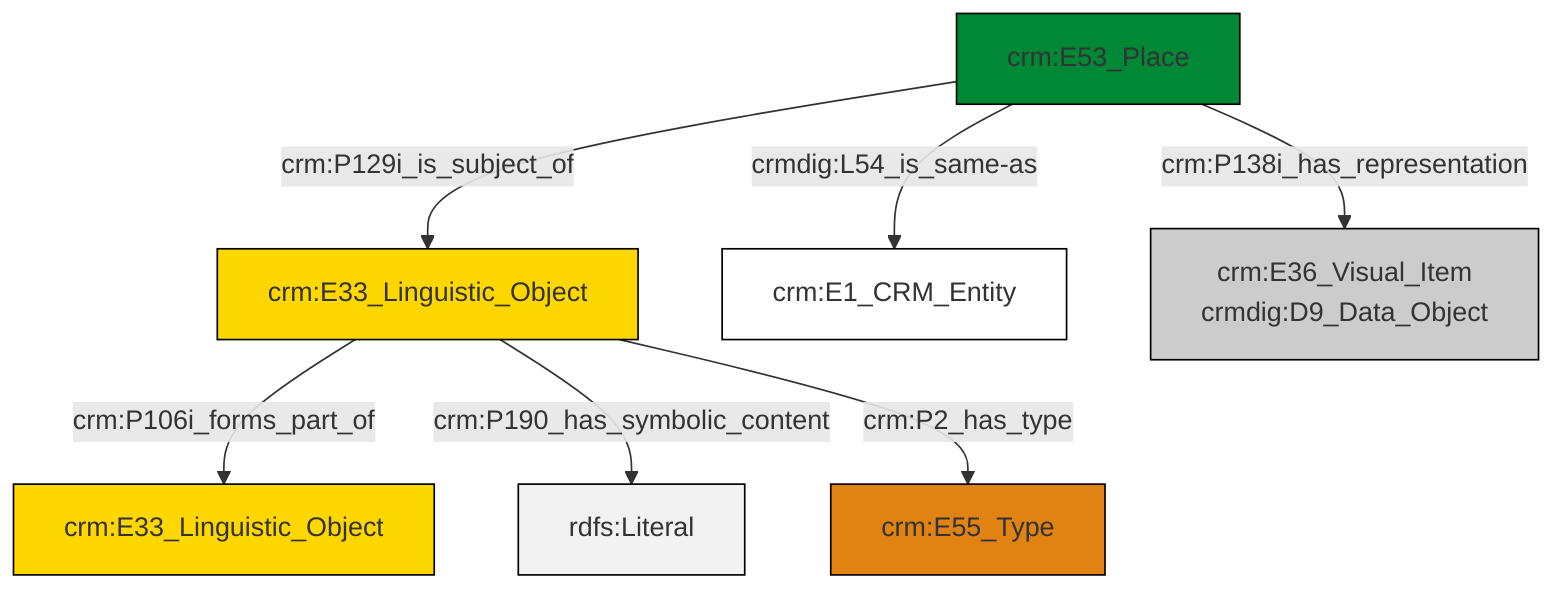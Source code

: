 graph TD
classDef Literal fill:#f2f2f2,stroke:#000000;
classDef CRM_Entity fill:#FFFFFF,stroke:#000000;
classDef Temporal_Entity fill:#00C9E6, stroke:#000000;
classDef Type fill:#E18312, stroke:#000000;
classDef Time-Span fill:#2C9C91, stroke:#000000;
classDef Appellation fill:#FFEB7F, stroke:#000000;
classDef Place fill:#008836, stroke:#000000;
classDef Persistent_Item fill:#B266B2, stroke:#000000;
classDef Conceptual_Object fill:#FFD700, stroke:#000000;
classDef Physical_Thing fill:#D2B48C, stroke:#000000;
classDef Actor fill:#f58aad, stroke:#000000;
classDef PC_Classes fill:#4ce600, stroke:#000000;
classDef Multi fill:#cccccc,stroke:#000000;

0["crm:E53_Place"]:::Place -->|crm:P129i_is_subject_of| 1["crm:E33_Linguistic_Object"]:::Conceptual_Object
0["crm:E53_Place"]:::Place -->|crm:P138i_has_representation| 4["crm:E36_Visual_Item<br>crmdig:D9_Data_Object"]:::Multi
1["crm:E33_Linguistic_Object"]:::Conceptual_Object -->|crm:P106i_forms_part_of| 5["crm:E33_Linguistic_Object"]:::Conceptual_Object
1["crm:E33_Linguistic_Object"]:::Conceptual_Object -->|crm:P190_has_symbolic_content| 11[rdfs:Literal]:::Literal
0["crm:E53_Place"]:::Place -->|crmdig:L54_is_same-as| 2["crm:E1_CRM_Entity"]:::CRM_Entity
1["crm:E33_Linguistic_Object"]:::Conceptual_Object -->|crm:P2_has_type| 9["crm:E55_Type"]:::Type
